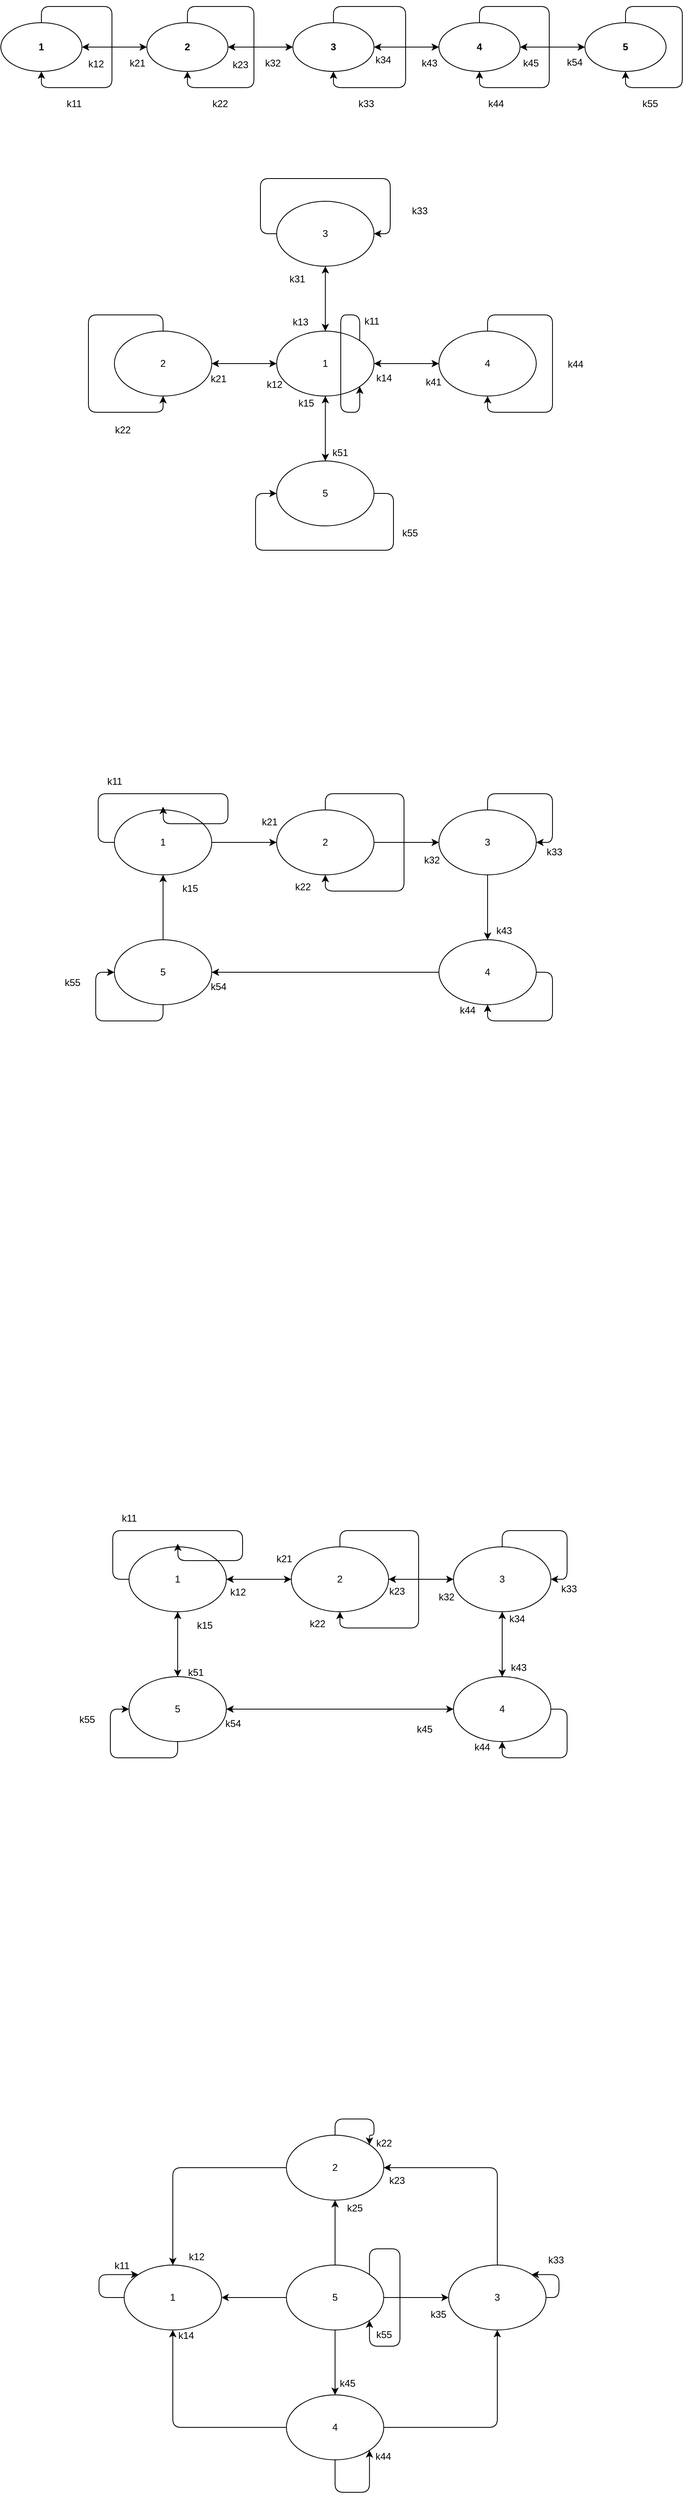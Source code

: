 <mxfile version="17.2.4" type="device"><diagram name="Page-1" id="42789a77-a242-8287-6e28-9cd8cfd52e62"><mxGraphModel dx="1038" dy="641" grid="0" gridSize="10" guides="1" tooltips="1" connect="1" arrows="1" fold="1" page="1" pageScale="1" pageWidth="1100" pageHeight="850" math="0" shadow="0"><root><mxCell id="0"/><mxCell id="1" parent="0"/><mxCell id="-h3xCu9KAf-CvbVE__XJ-2" value="" style="edgeStyle=orthogonalEdgeStyle;rounded=1;orthogonalLoop=1;jettySize=auto;html=1;" edge="1" parent="1" source="94qKrg6DDMoOXbk5WUvO-1" target="-h3xCu9KAf-CvbVE__XJ-1"><mxGeometry relative="1" as="geometry"/></mxCell><mxCell id="94qKrg6DDMoOXbk5WUvO-1" value="&lt;b&gt;1&lt;/b&gt;" style="ellipse;whiteSpace=wrap;html=1;rounded=1;direction=west;" parent="1" vertex="1"><mxGeometry x="116" y="57" width="100" height="60" as="geometry"/></mxCell><mxCell id="-h3xCu9KAf-CvbVE__XJ-4" value="" style="edgeStyle=orthogonalEdgeStyle;rounded=1;orthogonalLoop=1;jettySize=auto;html=1;" edge="1" parent="1" source="-h3xCu9KAf-CvbVE__XJ-1" target="-h3xCu9KAf-CvbVE__XJ-3"><mxGeometry relative="1" as="geometry"/></mxCell><mxCell id="-h3xCu9KAf-CvbVE__XJ-27" style="edgeStyle=orthogonalEdgeStyle;curved=0;rounded=1;sketch=0;orthogonalLoop=1;jettySize=auto;html=1;" edge="1" parent="1" source="-h3xCu9KAf-CvbVE__XJ-1" target="94qKrg6DDMoOXbk5WUvO-1"><mxGeometry relative="1" as="geometry"/></mxCell><mxCell id="-h3xCu9KAf-CvbVE__XJ-1" value="&lt;b&gt;2&lt;/b&gt;" style="ellipse;whiteSpace=wrap;html=1;rounded=1;" vertex="1" parent="1"><mxGeometry x="296" y="57" width="100" height="60" as="geometry"/></mxCell><mxCell id="-h3xCu9KAf-CvbVE__XJ-6" value="" style="edgeStyle=orthogonalEdgeStyle;rounded=1;orthogonalLoop=1;jettySize=auto;html=1;" edge="1" parent="1" source="-h3xCu9KAf-CvbVE__XJ-3" target="-h3xCu9KAf-CvbVE__XJ-5"><mxGeometry relative="1" as="geometry"/></mxCell><mxCell id="-h3xCu9KAf-CvbVE__XJ-32" style="edgeStyle=orthogonalEdgeStyle;curved=0;rounded=1;sketch=0;orthogonalLoop=1;jettySize=auto;html=1;" edge="1" parent="1" source="-h3xCu9KAf-CvbVE__XJ-3" target="-h3xCu9KAf-CvbVE__XJ-1"><mxGeometry relative="1" as="geometry"/></mxCell><mxCell id="-h3xCu9KAf-CvbVE__XJ-3" value="&lt;b&gt;3&lt;/b&gt;" style="ellipse;whiteSpace=wrap;html=1;rounded=1;" vertex="1" parent="1"><mxGeometry x="476" y="57" width="100" height="60" as="geometry"/></mxCell><mxCell id="-h3xCu9KAf-CvbVE__XJ-8" value="" style="edgeStyle=orthogonalEdgeStyle;rounded=1;orthogonalLoop=1;jettySize=auto;html=1;" edge="1" parent="1" source="-h3xCu9KAf-CvbVE__XJ-5" target="-h3xCu9KAf-CvbVE__XJ-7"><mxGeometry relative="1" as="geometry"/></mxCell><mxCell id="-h3xCu9KAf-CvbVE__XJ-33" style="edgeStyle=orthogonalEdgeStyle;curved=0;rounded=1;sketch=0;orthogonalLoop=1;jettySize=auto;html=1;" edge="1" parent="1" source="-h3xCu9KAf-CvbVE__XJ-5" target="-h3xCu9KAf-CvbVE__XJ-3"><mxGeometry relative="1" as="geometry"/></mxCell><mxCell id="-h3xCu9KAf-CvbVE__XJ-5" value="&lt;b&gt;4&lt;/b&gt;" style="ellipse;whiteSpace=wrap;html=1;rounded=1;" vertex="1" parent="1"><mxGeometry x="656" y="57" width="100" height="60" as="geometry"/></mxCell><mxCell id="-h3xCu9KAf-CvbVE__XJ-36" style="edgeStyle=orthogonalEdgeStyle;curved=0;rounded=1;sketch=0;orthogonalLoop=1;jettySize=auto;html=1;entryX=1;entryY=0.5;entryDx=0;entryDy=0;" edge="1" parent="1" source="-h3xCu9KAf-CvbVE__XJ-7" target="-h3xCu9KAf-CvbVE__XJ-5"><mxGeometry relative="1" as="geometry"/></mxCell><mxCell id="-h3xCu9KAf-CvbVE__XJ-7" value="&lt;b&gt;5&lt;/b&gt;" style="ellipse;whiteSpace=wrap;html=1;rounded=1;" vertex="1" parent="1"><mxGeometry x="836" y="57" width="100" height="60" as="geometry"/></mxCell><mxCell id="-h3xCu9KAf-CvbVE__XJ-12" style="edgeStyle=orthogonalEdgeStyle;curved=0;rounded=1;sketch=0;orthogonalLoop=1;jettySize=auto;html=1;entryX=0.5;entryY=0;entryDx=0;entryDy=0;" edge="1" parent="1" source="94qKrg6DDMoOXbk5WUvO-1" target="94qKrg6DDMoOXbk5WUvO-1"><mxGeometry relative="1" as="geometry"><Array as="points"><mxPoint x="166" y="37"/><mxPoint x="253" y="37"/><mxPoint x="253" y="137"/><mxPoint x="166" y="137"/></Array></mxGeometry></mxCell><mxCell id="-h3xCu9KAf-CvbVE__XJ-13" style="edgeStyle=orthogonalEdgeStyle;curved=0;rounded=1;sketch=0;orthogonalLoop=1;jettySize=auto;html=1;entryX=0.5;entryY=1;entryDx=0;entryDy=0;" edge="1" parent="1" source="-h3xCu9KAf-CvbVE__XJ-1" target="-h3xCu9KAf-CvbVE__XJ-1"><mxGeometry relative="1" as="geometry"><Array as="points"><mxPoint x="346" y="37"/><mxPoint x="428" y="37"/><mxPoint x="428" y="137"/><mxPoint x="346" y="137"/></Array></mxGeometry></mxCell><mxCell id="-h3xCu9KAf-CvbVE__XJ-14" style="edgeStyle=orthogonalEdgeStyle;curved=0;rounded=1;sketch=0;orthogonalLoop=1;jettySize=auto;html=1;entryX=0.5;entryY=1;entryDx=0;entryDy=0;" edge="1" parent="1" source="-h3xCu9KAf-CvbVE__XJ-3" target="-h3xCu9KAf-CvbVE__XJ-3"><mxGeometry relative="1" as="geometry"><Array as="points"><mxPoint x="526" y="37"/><mxPoint x="615" y="37"/><mxPoint x="615" y="137"/><mxPoint x="526" y="137"/></Array></mxGeometry></mxCell><mxCell id="-h3xCu9KAf-CvbVE__XJ-15" style="edgeStyle=orthogonalEdgeStyle;curved=0;rounded=1;sketch=0;orthogonalLoop=1;jettySize=auto;html=1;entryX=0.5;entryY=1;entryDx=0;entryDy=0;" edge="1" parent="1" source="-h3xCu9KAf-CvbVE__XJ-5" target="-h3xCu9KAf-CvbVE__XJ-5"><mxGeometry relative="1" as="geometry"><Array as="points"><mxPoint x="706" y="37"/><mxPoint x="792" y="37"/><mxPoint x="792" y="137"/><mxPoint x="706" y="137"/></Array></mxGeometry></mxCell><mxCell id="-h3xCu9KAf-CvbVE__XJ-16" style="edgeStyle=orthogonalEdgeStyle;curved=0;rounded=1;sketch=0;orthogonalLoop=1;jettySize=auto;html=1;entryX=0.5;entryY=1;entryDx=0;entryDy=0;" edge="1" parent="1" source="-h3xCu9KAf-CvbVE__XJ-7" target="-h3xCu9KAf-CvbVE__XJ-7"><mxGeometry relative="1" as="geometry"/></mxCell><mxCell id="-h3xCu9KAf-CvbVE__XJ-17" value="k21" style="text;html=1;align=center;verticalAlign=middle;resizable=0;points=[];autosize=1;strokeColor=none;fillColor=none;" vertex="1" parent="1"><mxGeometry x="269" y="97" width="30" height="20" as="geometry"/></mxCell><mxCell id="-h3xCu9KAf-CvbVE__XJ-18" value="k32" style="text;html=1;align=center;verticalAlign=middle;resizable=0;points=[];autosize=1;strokeColor=none;fillColor=none;" vertex="1" parent="1"><mxGeometry x="436" y="97" width="30" height="20" as="geometry"/></mxCell><mxCell id="-h3xCu9KAf-CvbVE__XJ-19" value="k43" style="text;html=1;align=center;verticalAlign=middle;resizable=0;points=[];autosize=1;strokeColor=none;fillColor=none;" vertex="1" parent="1"><mxGeometry x="629" y="97" width="30" height="20" as="geometry"/></mxCell><mxCell id="-h3xCu9KAf-CvbVE__XJ-20" value="k54" style="text;html=1;align=center;verticalAlign=middle;resizable=0;points=[];autosize=1;strokeColor=none;fillColor=none;" vertex="1" parent="1"><mxGeometry x="808" y="96" width="30" height="20" as="geometry"/></mxCell><mxCell id="-h3xCu9KAf-CvbVE__XJ-21" value="k11" style="text;html=1;align=center;verticalAlign=middle;resizable=0;points=[];autosize=1;strokeColor=none;fillColor=none;" vertex="1" parent="1"><mxGeometry x="191" y="147" width="30" height="20" as="geometry"/></mxCell><mxCell id="-h3xCu9KAf-CvbVE__XJ-22" value="k22" style="text;html=1;align=center;verticalAlign=middle;resizable=0;points=[];autosize=1;strokeColor=none;fillColor=none;" vertex="1" parent="1"><mxGeometry x="371" y="147" width="30" height="20" as="geometry"/></mxCell><mxCell id="-h3xCu9KAf-CvbVE__XJ-23" value="k33" style="text;html=1;align=center;verticalAlign=middle;resizable=0;points=[];autosize=1;strokeColor=none;fillColor=none;" vertex="1" parent="1"><mxGeometry x="551" y="147" width="30" height="20" as="geometry"/></mxCell><mxCell id="-h3xCu9KAf-CvbVE__XJ-24" value="k44" style="text;html=1;align=center;verticalAlign=middle;resizable=0;points=[];autosize=1;strokeColor=none;fillColor=none;" vertex="1" parent="1"><mxGeometry x="711" y="147" width="30" height="20" as="geometry"/></mxCell><mxCell id="-h3xCu9KAf-CvbVE__XJ-25" value="k55" style="text;html=1;align=center;verticalAlign=middle;resizable=0;points=[];autosize=1;strokeColor=none;fillColor=none;" vertex="1" parent="1"><mxGeometry x="901" y="147" width="30" height="20" as="geometry"/></mxCell><mxCell id="-h3xCu9KAf-CvbVE__XJ-28" value="k12" style="text;html=1;align=center;verticalAlign=middle;resizable=0;points=[];autosize=1;strokeColor=none;fillColor=none;" vertex="1" parent="1"><mxGeometry x="218" y="99" width="29" height="18" as="geometry"/></mxCell><mxCell id="-h3xCu9KAf-CvbVE__XJ-31" value="k23" style="text;html=1;align=center;verticalAlign=middle;resizable=0;points=[];autosize=1;strokeColor=none;fillColor=none;" vertex="1" parent="1"><mxGeometry x="396" y="100" width="29" height="18" as="geometry"/></mxCell><mxCell id="-h3xCu9KAf-CvbVE__XJ-34" value="k34" style="text;html=1;align=center;verticalAlign=middle;resizable=0;points=[];autosize=1;strokeColor=none;fillColor=none;" vertex="1" parent="1"><mxGeometry x="572" y="94" width="29" height="18" as="geometry"/></mxCell><mxCell id="-h3xCu9KAf-CvbVE__XJ-35" value="k45" style="text;html=1;align=center;verticalAlign=middle;resizable=0;points=[];autosize=1;strokeColor=none;fillColor=none;" vertex="1" parent="1"><mxGeometry x="754" y="98" width="29" height="18" as="geometry"/></mxCell><mxCell id="-h3xCu9KAf-CvbVE__XJ-39" value="" style="edgeStyle=orthogonalEdgeStyle;curved=0;rounded=1;sketch=0;orthogonalLoop=1;jettySize=auto;html=1;" edge="1" parent="1" source="-h3xCu9KAf-CvbVE__XJ-37" target="-h3xCu9KAf-CvbVE__XJ-38"><mxGeometry relative="1" as="geometry"/></mxCell><mxCell id="-h3xCu9KAf-CvbVE__XJ-41" value="" style="edgeStyle=orthogonalEdgeStyle;curved=0;rounded=1;sketch=0;orthogonalLoop=1;jettySize=auto;html=1;" edge="1" parent="1" source="-h3xCu9KAf-CvbVE__XJ-37" target="-h3xCu9KAf-CvbVE__XJ-40"><mxGeometry relative="1" as="geometry"/></mxCell><mxCell id="-h3xCu9KAf-CvbVE__XJ-43" value="" style="edgeStyle=orthogonalEdgeStyle;curved=0;rounded=1;sketch=0;orthogonalLoop=1;jettySize=auto;html=1;" edge="1" parent="1" source="-h3xCu9KAf-CvbVE__XJ-37" target="-h3xCu9KAf-CvbVE__XJ-42"><mxGeometry relative="1" as="geometry"/></mxCell><mxCell id="-h3xCu9KAf-CvbVE__XJ-45" value="" style="edgeStyle=orthogonalEdgeStyle;curved=0;rounded=1;sketch=0;orthogonalLoop=1;jettySize=auto;html=1;" edge="1" parent="1" source="-h3xCu9KAf-CvbVE__XJ-37" target="-h3xCu9KAf-CvbVE__XJ-44"><mxGeometry relative="1" as="geometry"/></mxCell><mxCell id="-h3xCu9KAf-CvbVE__XJ-37" value="1" style="ellipse;whiteSpace=wrap;html=1;rounded=0;sketch=0;" vertex="1" parent="1"><mxGeometry x="456" y="437" width="120" height="80" as="geometry"/></mxCell><mxCell id="-h3xCu9KAf-CvbVE__XJ-48" style="edgeStyle=orthogonalEdgeStyle;curved=0;rounded=1;sketch=0;orthogonalLoop=1;jettySize=auto;html=1;" edge="1" parent="1" source="-h3xCu9KAf-CvbVE__XJ-38" target="-h3xCu9KAf-CvbVE__XJ-37"><mxGeometry relative="1" as="geometry"/></mxCell><mxCell id="-h3xCu9KAf-CvbVE__XJ-38" value="3" style="ellipse;whiteSpace=wrap;html=1;rounded=0;sketch=0;" vertex="1" parent="1"><mxGeometry x="456" y="277" width="120" height="80" as="geometry"/></mxCell><mxCell id="-h3xCu9KAf-CvbVE__XJ-47" style="edgeStyle=orthogonalEdgeStyle;curved=0;rounded=1;sketch=0;orthogonalLoop=1;jettySize=auto;html=1;entryX=1;entryY=0.5;entryDx=0;entryDy=0;" edge="1" parent="1" source="-h3xCu9KAf-CvbVE__XJ-40" target="-h3xCu9KAf-CvbVE__XJ-37"><mxGeometry relative="1" as="geometry"/></mxCell><mxCell id="-h3xCu9KAf-CvbVE__XJ-40" value="4" style="ellipse;whiteSpace=wrap;html=1;rounded=0;sketch=0;" vertex="1" parent="1"><mxGeometry x="656" y="437" width="120" height="80" as="geometry"/></mxCell><mxCell id="-h3xCu9KAf-CvbVE__XJ-46" style="edgeStyle=orthogonalEdgeStyle;curved=0;rounded=1;sketch=0;orthogonalLoop=1;jettySize=auto;html=1;" edge="1" parent="1" source="-h3xCu9KAf-CvbVE__XJ-42" target="-h3xCu9KAf-CvbVE__XJ-37"><mxGeometry relative="1" as="geometry"/></mxCell><mxCell id="-h3xCu9KAf-CvbVE__XJ-42" value="5" style="ellipse;whiteSpace=wrap;html=1;rounded=0;sketch=0;" vertex="1" parent="1"><mxGeometry x="456" y="597" width="120" height="80" as="geometry"/></mxCell><mxCell id="-h3xCu9KAf-CvbVE__XJ-49" style="edgeStyle=orthogonalEdgeStyle;curved=0;rounded=1;sketch=0;orthogonalLoop=1;jettySize=auto;html=1;entryX=0;entryY=0.5;entryDx=0;entryDy=0;" edge="1" parent="1" source="-h3xCu9KAf-CvbVE__XJ-44" target="-h3xCu9KAf-CvbVE__XJ-37"><mxGeometry relative="1" as="geometry"/></mxCell><mxCell id="-h3xCu9KAf-CvbVE__XJ-44" value="2" style="ellipse;whiteSpace=wrap;html=1;rounded=0;sketch=0;" vertex="1" parent="1"><mxGeometry x="256" y="437" width="120" height="80" as="geometry"/></mxCell><mxCell id="-h3xCu9KAf-CvbVE__XJ-52" style="edgeStyle=orthogonalEdgeStyle;curved=0;rounded=1;sketch=0;orthogonalLoop=1;jettySize=auto;html=1;entryX=0.5;entryY=1;entryDx=0;entryDy=0;" edge="1" parent="1" source="-h3xCu9KAf-CvbVE__XJ-44" target="-h3xCu9KAf-CvbVE__XJ-44"><mxGeometry relative="1" as="geometry"><Array as="points"><mxPoint x="316" y="417"/><mxPoint x="224" y="417"/><mxPoint x="224" y="537"/><mxPoint x="316" y="537"/></Array></mxGeometry></mxCell><mxCell id="-h3xCu9KAf-CvbVE__XJ-56" style="edgeStyle=orthogonalEdgeStyle;curved=0;rounded=1;sketch=0;orthogonalLoop=1;jettySize=auto;html=1;exitX=0;exitY=0.5;exitDx=0;exitDy=0;entryX=1;entryY=0.5;entryDx=0;entryDy=0;" edge="1" parent="1" source="-h3xCu9KAf-CvbVE__XJ-38" target="-h3xCu9KAf-CvbVE__XJ-38"><mxGeometry relative="1" as="geometry"><Array as="points"><mxPoint x="436" y="317"/><mxPoint x="436" y="249"/><mxPoint x="596" y="249"/><mxPoint x="596" y="317"/></Array></mxGeometry></mxCell><mxCell id="-h3xCu9KAf-CvbVE__XJ-57" style="edgeStyle=orthogonalEdgeStyle;curved=0;rounded=1;sketch=0;orthogonalLoop=1;jettySize=auto;html=1;exitX=0.5;exitY=0;exitDx=0;exitDy=0;entryX=0.5;entryY=1;entryDx=0;entryDy=0;" edge="1" parent="1" source="-h3xCu9KAf-CvbVE__XJ-40" target="-h3xCu9KAf-CvbVE__XJ-40"><mxGeometry relative="1" as="geometry"/></mxCell><mxCell id="-h3xCu9KAf-CvbVE__XJ-58" style="edgeStyle=orthogonalEdgeStyle;curved=0;rounded=1;sketch=0;orthogonalLoop=1;jettySize=auto;html=1;exitX=1;exitY=0.5;exitDx=0;exitDy=0;entryX=0;entryY=0.5;entryDx=0;entryDy=0;" edge="1" parent="1" source="-h3xCu9KAf-CvbVE__XJ-42" target="-h3xCu9KAf-CvbVE__XJ-42"><mxGeometry relative="1" as="geometry"><Array as="points"><mxPoint x="600" y="637"/><mxPoint x="600" y="707"/><mxPoint x="430" y="707"/><mxPoint x="430" y="637"/></Array></mxGeometry></mxCell><mxCell id="-h3xCu9KAf-CvbVE__XJ-61" style="edgeStyle=orthogonalEdgeStyle;curved=0;rounded=1;sketch=0;orthogonalLoop=1;jettySize=auto;html=1;exitX=1;exitY=0;exitDx=0;exitDy=0;entryX=1;entryY=1;entryDx=0;entryDy=0;" edge="1" parent="1" source="-h3xCu9KAf-CvbVE__XJ-37" target="-h3xCu9KAf-CvbVE__XJ-37"><mxGeometry relative="1" as="geometry"><Array as="points"><mxPoint x="558" y="417"/><mxPoint x="535" y="417"/><mxPoint x="535" y="537"/><mxPoint x="558" y="537"/></Array></mxGeometry></mxCell><mxCell id="-h3xCu9KAf-CvbVE__XJ-62" value="k33" style="text;html=1;align=center;verticalAlign=middle;resizable=0;points=[];autosize=1;strokeColor=none;fillColor=none;" vertex="1" parent="1"><mxGeometry x="617" y="280" width="29" height="18" as="geometry"/></mxCell><mxCell id="-h3xCu9KAf-CvbVE__XJ-63" value="k44" style="text;html=1;align=center;verticalAlign=middle;resizable=0;points=[];autosize=1;strokeColor=none;fillColor=none;" vertex="1" parent="1"><mxGeometry x="809" y="469" width="29" height="18" as="geometry"/></mxCell><mxCell id="-h3xCu9KAf-CvbVE__XJ-64" value="k55" style="text;html=1;align=center;verticalAlign=middle;resizable=0;points=[];autosize=1;strokeColor=none;fillColor=none;" vertex="1" parent="1"><mxGeometry x="605" y="677" width="29" height="18" as="geometry"/></mxCell><mxCell id="-h3xCu9KAf-CvbVE__XJ-65" value="k22" style="text;html=1;align=center;verticalAlign=middle;resizable=0;points=[];autosize=1;strokeColor=none;fillColor=none;" vertex="1" parent="1"><mxGeometry x="251" y="550" width="29" height="18" as="geometry"/></mxCell><mxCell id="-h3xCu9KAf-CvbVE__XJ-66" value="k11" style="text;html=1;align=center;verticalAlign=middle;resizable=0;points=[];autosize=1;strokeColor=none;fillColor=none;" vertex="1" parent="1"><mxGeometry x="559" y="416" width="28" height="18" as="geometry"/></mxCell><mxCell id="-h3xCu9KAf-CvbVE__XJ-67" value="k31" style="text;html=1;align=center;verticalAlign=middle;resizable=0;points=[];autosize=1;strokeColor=none;fillColor=none;" vertex="1" parent="1"><mxGeometry x="466" y="364" width="29" height="18" as="geometry"/></mxCell><mxCell id="-h3xCu9KAf-CvbVE__XJ-68" value="k13" style="text;html=1;align=center;verticalAlign=middle;resizable=0;points=[];autosize=1;strokeColor=none;fillColor=none;" vertex="1" parent="1"><mxGeometry x="470" y="417" width="29" height="18" as="geometry"/></mxCell><mxCell id="-h3xCu9KAf-CvbVE__XJ-69" value="k12" style="text;html=1;align=center;verticalAlign=middle;resizable=0;points=[];autosize=1;strokeColor=none;fillColor=none;" vertex="1" parent="1"><mxGeometry x="438" y="494" width="29" height="18" as="geometry"/></mxCell><mxCell id="-h3xCu9KAf-CvbVE__XJ-70" value="k15" style="text;html=1;align=center;verticalAlign=middle;resizable=0;points=[];autosize=1;strokeColor=none;fillColor=none;" vertex="1" parent="1"><mxGeometry x="477" y="517" width="29" height="18" as="geometry"/></mxCell><mxCell id="-h3xCu9KAf-CvbVE__XJ-71" value="k14" style="text;html=1;align=center;verticalAlign=middle;resizable=0;points=[];autosize=1;strokeColor=none;fillColor=none;" vertex="1" parent="1"><mxGeometry x="573" y="486" width="29" height="18" as="geometry"/></mxCell><mxCell id="-h3xCu9KAf-CvbVE__XJ-72" value="k21" style="text;html=1;align=center;verticalAlign=middle;resizable=0;points=[];autosize=1;strokeColor=none;fillColor=none;" vertex="1" parent="1"><mxGeometry x="369" y="487" width="29" height="18" as="geometry"/></mxCell><mxCell id="-h3xCu9KAf-CvbVE__XJ-73" value="k41" style="text;html=1;align=center;verticalAlign=middle;resizable=0;points=[];autosize=1;strokeColor=none;fillColor=none;" vertex="1" parent="1"><mxGeometry x="634" y="491" width="29" height="18" as="geometry"/></mxCell><mxCell id="-h3xCu9KAf-CvbVE__XJ-74" value="k51" style="text;html=1;align=center;verticalAlign=middle;resizable=0;points=[];autosize=1;strokeColor=none;fillColor=none;" vertex="1" parent="1"><mxGeometry x="519" y="578" width="29" height="18" as="geometry"/></mxCell><mxCell id="-h3xCu9KAf-CvbVE__XJ-78" value="" style="edgeStyle=orthogonalEdgeStyle;curved=0;rounded=1;sketch=0;orthogonalLoop=1;jettySize=auto;html=1;" edge="1" parent="1" source="-h3xCu9KAf-CvbVE__XJ-75" target="-h3xCu9KAf-CvbVE__XJ-77"><mxGeometry relative="1" as="geometry"/></mxCell><mxCell id="-h3xCu9KAf-CvbVE__XJ-75" value="1" style="ellipse;whiteSpace=wrap;html=1;rounded=0;sketch=0;" vertex="1" parent="1"><mxGeometry x="256" y="1027" width="120" height="80" as="geometry"/></mxCell><mxCell id="-h3xCu9KAf-CvbVE__XJ-80" value="" style="edgeStyle=orthogonalEdgeStyle;curved=0;rounded=1;sketch=0;orthogonalLoop=1;jettySize=auto;html=1;" edge="1" parent="1" source="-h3xCu9KAf-CvbVE__XJ-77" target="-h3xCu9KAf-CvbVE__XJ-79"><mxGeometry relative="1" as="geometry"/></mxCell><mxCell id="-h3xCu9KAf-CvbVE__XJ-77" value="2" style="ellipse;whiteSpace=wrap;html=1;rounded=0;sketch=0;" vertex="1" parent="1"><mxGeometry x="456" y="1027" width="120" height="80" as="geometry"/></mxCell><mxCell id="-h3xCu9KAf-CvbVE__XJ-82" value="" style="edgeStyle=orthogonalEdgeStyle;curved=0;rounded=1;sketch=0;orthogonalLoop=1;jettySize=auto;html=1;" edge="1" parent="1" source="-h3xCu9KAf-CvbVE__XJ-79" target="-h3xCu9KAf-CvbVE__XJ-81"><mxGeometry relative="1" as="geometry"/></mxCell><mxCell id="-h3xCu9KAf-CvbVE__XJ-79" value="3" style="ellipse;whiteSpace=wrap;html=1;rounded=0;sketch=0;" vertex="1" parent="1"><mxGeometry x="656" y="1027" width="120" height="80" as="geometry"/></mxCell><mxCell id="-h3xCu9KAf-CvbVE__XJ-84" value="" style="edgeStyle=orthogonalEdgeStyle;curved=0;rounded=1;sketch=0;orthogonalLoop=1;jettySize=auto;html=1;" edge="1" parent="1" source="-h3xCu9KAf-CvbVE__XJ-81" target="-h3xCu9KAf-CvbVE__XJ-83"><mxGeometry relative="1" as="geometry"/></mxCell><mxCell id="-h3xCu9KAf-CvbVE__XJ-81" value="4" style="ellipse;whiteSpace=wrap;html=1;rounded=0;sketch=0;" vertex="1" parent="1"><mxGeometry x="656" y="1187" width="120" height="80" as="geometry"/></mxCell><mxCell id="-h3xCu9KAf-CvbVE__XJ-86" value="" style="edgeStyle=orthogonalEdgeStyle;curved=0;rounded=1;sketch=0;orthogonalLoop=1;jettySize=auto;html=1;" edge="1" parent="1" source="-h3xCu9KAf-CvbVE__XJ-83" target="-h3xCu9KAf-CvbVE__XJ-75"><mxGeometry relative="1" as="geometry"/></mxCell><mxCell id="-h3xCu9KAf-CvbVE__XJ-83" value="5" style="ellipse;whiteSpace=wrap;html=1;rounded=0;sketch=0;" vertex="1" parent="1"><mxGeometry x="256" y="1187" width="120" height="80" as="geometry"/></mxCell><mxCell id="-h3xCu9KAf-CvbVE__XJ-87" style="edgeStyle=orthogonalEdgeStyle;curved=0;rounded=1;sketch=0;orthogonalLoop=1;jettySize=auto;html=1;exitX=0;exitY=0.5;exitDx=0;exitDy=0;" edge="1" parent="1" source="-h3xCu9KAf-CvbVE__XJ-75"><mxGeometry relative="1" as="geometry"><mxPoint x="316" y="1023" as="targetPoint"/></mxGeometry></mxCell><mxCell id="-h3xCu9KAf-CvbVE__XJ-88" style="edgeStyle=orthogonalEdgeStyle;curved=0;rounded=1;sketch=0;orthogonalLoop=1;jettySize=auto;html=1;entryX=0.5;entryY=1;entryDx=0;entryDy=0;" edge="1" parent="1" source="-h3xCu9KAf-CvbVE__XJ-77" target="-h3xCu9KAf-CvbVE__XJ-77"><mxGeometry relative="1" as="geometry"><Array as="points"><mxPoint x="516" y="1007"/><mxPoint x="613" y="1007"/><mxPoint x="613" y="1127"/><mxPoint x="516" y="1127"/></Array></mxGeometry></mxCell><mxCell id="-h3xCu9KAf-CvbVE__XJ-89" style="edgeStyle=orthogonalEdgeStyle;curved=0;rounded=1;sketch=0;orthogonalLoop=1;jettySize=auto;html=1;exitX=0.5;exitY=0;exitDx=0;exitDy=0;entryX=1;entryY=0.5;entryDx=0;entryDy=0;" edge="1" parent="1" source="-h3xCu9KAf-CvbVE__XJ-79" target="-h3xCu9KAf-CvbVE__XJ-79"><mxGeometry relative="1" as="geometry"/></mxCell><mxCell id="-h3xCu9KAf-CvbVE__XJ-90" style="edgeStyle=orthogonalEdgeStyle;curved=0;rounded=1;sketch=0;orthogonalLoop=1;jettySize=auto;html=1;exitX=1;exitY=0.5;exitDx=0;exitDy=0;entryX=0.5;entryY=1;entryDx=0;entryDy=0;" edge="1" parent="1" source="-h3xCu9KAf-CvbVE__XJ-81" target="-h3xCu9KAf-CvbVE__XJ-81"><mxGeometry relative="1" as="geometry"/></mxCell><mxCell id="-h3xCu9KAf-CvbVE__XJ-92" style="edgeStyle=orthogonalEdgeStyle;curved=0;rounded=1;sketch=0;orthogonalLoop=1;jettySize=auto;html=1;exitX=0.5;exitY=1;exitDx=0;exitDy=0;entryX=0;entryY=0.5;entryDx=0;entryDy=0;" edge="1" parent="1" source="-h3xCu9KAf-CvbVE__XJ-83" target="-h3xCu9KAf-CvbVE__XJ-83"><mxGeometry relative="1" as="geometry"><Array as="points"><mxPoint x="316" y="1287"/><mxPoint x="233" y="1287"/><mxPoint x="233" y="1227"/></Array></mxGeometry></mxCell><mxCell id="-h3xCu9KAf-CvbVE__XJ-93" value="k55" style="text;html=1;align=center;verticalAlign=middle;resizable=0;points=[];autosize=1;strokeColor=none;fillColor=none;" vertex="1" parent="1"><mxGeometry x="189" y="1231" width="29" height="18" as="geometry"/></mxCell><mxCell id="-h3xCu9KAf-CvbVE__XJ-94" value="k11" style="text;html=1;align=center;verticalAlign=middle;resizable=0;points=[];autosize=1;strokeColor=none;fillColor=none;" vertex="1" parent="1"><mxGeometry x="242" y="983" width="28" height="18" as="geometry"/></mxCell><mxCell id="-h3xCu9KAf-CvbVE__XJ-95" value="k22" style="text;html=1;align=center;verticalAlign=middle;resizable=0;points=[];autosize=1;strokeColor=none;fillColor=none;" vertex="1" parent="1"><mxGeometry x="473" y="1113" width="29" height="18" as="geometry"/></mxCell><mxCell id="-h3xCu9KAf-CvbVE__XJ-96" value="k33" style="text;html=1;align=center;verticalAlign=middle;resizable=0;points=[];autosize=1;strokeColor=none;fillColor=none;" vertex="1" parent="1"><mxGeometry x="783" y="1070" width="29" height="18" as="geometry"/></mxCell><mxCell id="-h3xCu9KAf-CvbVE__XJ-97" value="k44" style="text;html=1;align=center;verticalAlign=middle;resizable=0;points=[];autosize=1;strokeColor=none;fillColor=none;" vertex="1" parent="1"><mxGeometry x="676" y="1265" width="29" height="18" as="geometry"/></mxCell><mxCell id="-h3xCu9KAf-CvbVE__XJ-98" value="k54" style="text;html=1;align=center;verticalAlign=middle;resizable=0;points=[];autosize=1;strokeColor=none;fillColor=none;" vertex="1" parent="1"><mxGeometry x="369" y="1236" width="29" height="18" as="geometry"/></mxCell><mxCell id="-h3xCu9KAf-CvbVE__XJ-99" value="k15" style="text;html=1;align=center;verticalAlign=middle;resizable=0;points=[];autosize=1;strokeColor=none;fillColor=none;" vertex="1" parent="1"><mxGeometry x="334" y="1115" width="29" height="18" as="geometry"/></mxCell><mxCell id="-h3xCu9KAf-CvbVE__XJ-100" value="k21" style="text;html=1;align=center;verticalAlign=middle;resizable=0;points=[];autosize=1;strokeColor=none;fillColor=none;" vertex="1" parent="1"><mxGeometry x="432" y="1033" width="29" height="18" as="geometry"/></mxCell><mxCell id="-h3xCu9KAf-CvbVE__XJ-101" value="k32" style="text;html=1;align=center;verticalAlign=middle;resizable=0;points=[];autosize=1;strokeColor=none;fillColor=none;" vertex="1" parent="1"><mxGeometry x="632" y="1080" width="29" height="18" as="geometry"/></mxCell><mxCell id="-h3xCu9KAf-CvbVE__XJ-102" value="k43" style="text;html=1;align=center;verticalAlign=middle;resizable=0;points=[];autosize=1;strokeColor=none;fillColor=none;" vertex="1" parent="1"><mxGeometry x="721" y="1167" width="29" height="18" as="geometry"/></mxCell><mxCell id="-h3xCu9KAf-CvbVE__XJ-103" value="" style="edgeStyle=orthogonalEdgeStyle;curved=0;rounded=1;sketch=0;orthogonalLoop=1;jettySize=auto;html=1;" edge="1" parent="1" source="-h3xCu9KAf-CvbVE__XJ-104" target="-h3xCu9KAf-CvbVE__XJ-106"><mxGeometry relative="1" as="geometry"/></mxCell><mxCell id="-h3xCu9KAf-CvbVE__XJ-137" style="edgeStyle=orthogonalEdgeStyle;curved=0;rounded=1;sketch=0;orthogonalLoop=1;jettySize=auto;html=1;exitX=0.5;exitY=1;exitDx=0;exitDy=0;" edge="1" parent="1" source="-h3xCu9KAf-CvbVE__XJ-104" target="-h3xCu9KAf-CvbVE__XJ-112"><mxGeometry relative="1" as="geometry"/></mxCell><mxCell id="-h3xCu9KAf-CvbVE__XJ-104" value="1" style="ellipse;whiteSpace=wrap;html=1;rounded=0;sketch=0;" vertex="1" parent="1"><mxGeometry x="274" y="1935" width="120" height="80" as="geometry"/></mxCell><mxCell id="-h3xCu9KAf-CvbVE__XJ-105" value="" style="edgeStyle=orthogonalEdgeStyle;curved=0;rounded=1;sketch=0;orthogonalLoop=1;jettySize=auto;html=1;" edge="1" parent="1" source="-h3xCu9KAf-CvbVE__XJ-106" target="-h3xCu9KAf-CvbVE__XJ-108"><mxGeometry relative="1" as="geometry"/></mxCell><mxCell id="-h3xCu9KAf-CvbVE__XJ-128" style="edgeStyle=orthogonalEdgeStyle;curved=0;rounded=1;sketch=0;orthogonalLoop=1;jettySize=auto;html=1;exitX=0;exitY=0.5;exitDx=0;exitDy=0;" edge="1" parent="1" source="-h3xCu9KAf-CvbVE__XJ-106" target="-h3xCu9KAf-CvbVE__XJ-104"><mxGeometry relative="1" as="geometry"/></mxCell><mxCell id="-h3xCu9KAf-CvbVE__XJ-106" value="2" style="ellipse;whiteSpace=wrap;html=1;rounded=0;sketch=0;" vertex="1" parent="1"><mxGeometry x="474" y="1935" width="120" height="80" as="geometry"/></mxCell><mxCell id="-h3xCu9KAf-CvbVE__XJ-107" value="" style="edgeStyle=orthogonalEdgeStyle;curved=0;rounded=1;sketch=0;orthogonalLoop=1;jettySize=auto;html=1;" edge="1" parent="1" source="-h3xCu9KAf-CvbVE__XJ-108" target="-h3xCu9KAf-CvbVE__XJ-110"><mxGeometry relative="1" as="geometry"/></mxCell><mxCell id="-h3xCu9KAf-CvbVE__XJ-130" style="edgeStyle=orthogonalEdgeStyle;curved=0;rounded=1;sketch=0;orthogonalLoop=1;jettySize=auto;html=1;exitX=0;exitY=0.5;exitDx=0;exitDy=0;entryX=1;entryY=0.5;entryDx=0;entryDy=0;" edge="1" parent="1" source="-h3xCu9KAf-CvbVE__XJ-108" target="-h3xCu9KAf-CvbVE__XJ-106"><mxGeometry relative="1" as="geometry"/></mxCell><mxCell id="-h3xCu9KAf-CvbVE__XJ-108" value="3" style="ellipse;whiteSpace=wrap;html=1;rounded=0;sketch=0;" vertex="1" parent="1"><mxGeometry x="674" y="1935" width="120" height="80" as="geometry"/></mxCell><mxCell id="-h3xCu9KAf-CvbVE__XJ-109" value="" style="edgeStyle=orthogonalEdgeStyle;curved=0;rounded=1;sketch=0;orthogonalLoop=1;jettySize=auto;html=1;" edge="1" parent="1" source="-h3xCu9KAf-CvbVE__XJ-110" target="-h3xCu9KAf-CvbVE__XJ-112"><mxGeometry relative="1" as="geometry"/></mxCell><mxCell id="-h3xCu9KAf-CvbVE__XJ-131" style="edgeStyle=orthogonalEdgeStyle;curved=0;rounded=1;sketch=0;orthogonalLoop=1;jettySize=auto;html=1;exitX=0.5;exitY=0;exitDx=0;exitDy=0;entryX=0.5;entryY=1;entryDx=0;entryDy=0;" edge="1" parent="1" source="-h3xCu9KAf-CvbVE__XJ-110" target="-h3xCu9KAf-CvbVE__XJ-108"><mxGeometry relative="1" as="geometry"/></mxCell><mxCell id="-h3xCu9KAf-CvbVE__XJ-110" value="4" style="ellipse;whiteSpace=wrap;html=1;rounded=0;sketch=0;" vertex="1" parent="1"><mxGeometry x="674" y="2095" width="120" height="80" as="geometry"/></mxCell><mxCell id="-h3xCu9KAf-CvbVE__XJ-111" value="" style="edgeStyle=orthogonalEdgeStyle;curved=0;rounded=1;sketch=0;orthogonalLoop=1;jettySize=auto;html=1;" edge="1" parent="1" source="-h3xCu9KAf-CvbVE__XJ-112" target="-h3xCu9KAf-CvbVE__XJ-104"><mxGeometry relative="1" as="geometry"/></mxCell><mxCell id="-h3xCu9KAf-CvbVE__XJ-132" style="edgeStyle=orthogonalEdgeStyle;curved=0;rounded=1;sketch=0;orthogonalLoop=1;jettySize=auto;html=1;exitX=1;exitY=0.5;exitDx=0;exitDy=0;entryX=0;entryY=0.5;entryDx=0;entryDy=0;" edge="1" parent="1" source="-h3xCu9KAf-CvbVE__XJ-112" target="-h3xCu9KAf-CvbVE__XJ-110"><mxGeometry relative="1" as="geometry"/></mxCell><mxCell id="-h3xCu9KAf-CvbVE__XJ-112" value="5" style="ellipse;whiteSpace=wrap;html=1;rounded=0;sketch=0;" vertex="1" parent="1"><mxGeometry x="274" y="2095" width="120" height="80" as="geometry"/></mxCell><mxCell id="-h3xCu9KAf-CvbVE__XJ-113" style="edgeStyle=orthogonalEdgeStyle;curved=0;rounded=1;sketch=0;orthogonalLoop=1;jettySize=auto;html=1;exitX=0;exitY=0.5;exitDx=0;exitDy=0;" edge="1" parent="1" source="-h3xCu9KAf-CvbVE__XJ-104"><mxGeometry relative="1" as="geometry"><mxPoint x="334" y="1931" as="targetPoint"/></mxGeometry></mxCell><mxCell id="-h3xCu9KAf-CvbVE__XJ-114" style="edgeStyle=orthogonalEdgeStyle;curved=0;rounded=1;sketch=0;orthogonalLoop=1;jettySize=auto;html=1;entryX=0.5;entryY=1;entryDx=0;entryDy=0;" edge="1" parent="1" source="-h3xCu9KAf-CvbVE__XJ-106" target="-h3xCu9KAf-CvbVE__XJ-106"><mxGeometry relative="1" as="geometry"><Array as="points"><mxPoint x="534" y="1915"/><mxPoint x="631" y="1915"/><mxPoint x="631" y="2035"/><mxPoint x="534" y="2035"/></Array></mxGeometry></mxCell><mxCell id="-h3xCu9KAf-CvbVE__XJ-115" style="edgeStyle=orthogonalEdgeStyle;curved=0;rounded=1;sketch=0;orthogonalLoop=1;jettySize=auto;html=1;exitX=0.5;exitY=0;exitDx=0;exitDy=0;entryX=1;entryY=0.5;entryDx=0;entryDy=0;" edge="1" parent="1" source="-h3xCu9KAf-CvbVE__XJ-108" target="-h3xCu9KAf-CvbVE__XJ-108"><mxGeometry relative="1" as="geometry"/></mxCell><mxCell id="-h3xCu9KAf-CvbVE__XJ-116" style="edgeStyle=orthogonalEdgeStyle;curved=0;rounded=1;sketch=0;orthogonalLoop=1;jettySize=auto;html=1;exitX=1;exitY=0.5;exitDx=0;exitDy=0;entryX=0.5;entryY=1;entryDx=0;entryDy=0;" edge="1" parent="1" source="-h3xCu9KAf-CvbVE__XJ-110" target="-h3xCu9KAf-CvbVE__XJ-110"><mxGeometry relative="1" as="geometry"/></mxCell><mxCell id="-h3xCu9KAf-CvbVE__XJ-117" style="edgeStyle=orthogonalEdgeStyle;curved=0;rounded=1;sketch=0;orthogonalLoop=1;jettySize=auto;html=1;exitX=0.5;exitY=1;exitDx=0;exitDy=0;entryX=0;entryY=0.5;entryDx=0;entryDy=0;" edge="1" parent="1" source="-h3xCu9KAf-CvbVE__XJ-112" target="-h3xCu9KAf-CvbVE__XJ-112"><mxGeometry relative="1" as="geometry"><Array as="points"><mxPoint x="334" y="2195"/><mxPoint x="251" y="2195"/><mxPoint x="251" y="2135"/></Array></mxGeometry></mxCell><mxCell id="-h3xCu9KAf-CvbVE__XJ-118" value="k55" style="text;html=1;align=center;verticalAlign=middle;resizable=0;points=[];autosize=1;strokeColor=none;fillColor=none;" vertex="1" parent="1"><mxGeometry x="207" y="2139" width="29" height="18" as="geometry"/></mxCell><mxCell id="-h3xCu9KAf-CvbVE__XJ-119" value="k11" style="text;html=1;align=center;verticalAlign=middle;resizable=0;points=[];autosize=1;strokeColor=none;fillColor=none;" vertex="1" parent="1"><mxGeometry x="260" y="1891" width="28" height="18" as="geometry"/></mxCell><mxCell id="-h3xCu9KAf-CvbVE__XJ-120" value="k22" style="text;html=1;align=center;verticalAlign=middle;resizable=0;points=[];autosize=1;strokeColor=none;fillColor=none;" vertex="1" parent="1"><mxGeometry x="491" y="2021" width="29" height="18" as="geometry"/></mxCell><mxCell id="-h3xCu9KAf-CvbVE__XJ-121" value="k33" style="text;html=1;align=center;verticalAlign=middle;resizable=0;points=[];autosize=1;strokeColor=none;fillColor=none;" vertex="1" parent="1"><mxGeometry x="801" y="1978" width="29" height="18" as="geometry"/></mxCell><mxCell id="-h3xCu9KAf-CvbVE__XJ-122" value="k44" style="text;html=1;align=center;verticalAlign=middle;resizable=0;points=[];autosize=1;strokeColor=none;fillColor=none;" vertex="1" parent="1"><mxGeometry x="694" y="2173" width="29" height="18" as="geometry"/></mxCell><mxCell id="-h3xCu9KAf-CvbVE__XJ-123" value="k54" style="text;html=1;align=center;verticalAlign=middle;resizable=0;points=[];autosize=1;strokeColor=none;fillColor=none;" vertex="1" parent="1"><mxGeometry x="387" y="2144" width="29" height="18" as="geometry"/></mxCell><mxCell id="-h3xCu9KAf-CvbVE__XJ-124" value="k15" style="text;html=1;align=center;verticalAlign=middle;resizable=0;points=[];autosize=1;strokeColor=none;fillColor=none;" vertex="1" parent="1"><mxGeometry x="352" y="2023" width="29" height="18" as="geometry"/></mxCell><mxCell id="-h3xCu9KAf-CvbVE__XJ-125" value="k21" style="text;html=1;align=center;verticalAlign=middle;resizable=0;points=[];autosize=1;strokeColor=none;fillColor=none;" vertex="1" parent="1"><mxGeometry x="450" y="1941" width="29" height="18" as="geometry"/></mxCell><mxCell id="-h3xCu9KAf-CvbVE__XJ-126" value="k32" style="text;html=1;align=center;verticalAlign=middle;resizable=0;points=[];autosize=1;strokeColor=none;fillColor=none;" vertex="1" parent="1"><mxGeometry x="650" y="1988" width="29" height="18" as="geometry"/></mxCell><mxCell id="-h3xCu9KAf-CvbVE__XJ-127" value="k43" style="text;html=1;align=center;verticalAlign=middle;resizable=0;points=[];autosize=1;strokeColor=none;fillColor=none;" vertex="1" parent="1"><mxGeometry x="739" y="2075" width="29" height="18" as="geometry"/></mxCell><mxCell id="-h3xCu9KAf-CvbVE__XJ-133" value="k45" style="text;html=1;align=center;verticalAlign=middle;resizable=0;points=[];autosize=1;strokeColor=none;fillColor=none;" vertex="1" parent="1"><mxGeometry x="623" y="2151" width="29" height="18" as="geometry"/></mxCell><mxCell id="-h3xCu9KAf-CvbVE__XJ-134" value="k34" style="text;html=1;align=center;verticalAlign=middle;resizable=0;points=[];autosize=1;strokeColor=none;fillColor=none;" vertex="1" parent="1"><mxGeometry x="737" y="2015" width="29" height="18" as="geometry"/></mxCell><mxCell id="-h3xCu9KAf-CvbVE__XJ-135" value="k23" style="text;html=1;align=center;verticalAlign=middle;resizable=0;points=[];autosize=1;strokeColor=none;fillColor=none;" vertex="1" parent="1"><mxGeometry x="589" y="1981" width="29" height="18" as="geometry"/></mxCell><mxCell id="-h3xCu9KAf-CvbVE__XJ-136" value="k12" style="text;html=1;align=center;verticalAlign=middle;resizable=0;points=[];autosize=1;strokeColor=none;fillColor=none;" vertex="1" parent="1"><mxGeometry x="393" y="1982" width="29" height="18" as="geometry"/></mxCell><mxCell id="-h3xCu9KAf-CvbVE__XJ-138" value="k51" style="text;html=1;align=center;verticalAlign=middle;resizable=0;points=[];autosize=1;strokeColor=none;fillColor=none;" vertex="1" parent="1"><mxGeometry x="341" y="2081" width="29" height="18" as="geometry"/></mxCell><mxCell id="-h3xCu9KAf-CvbVE__XJ-173" value="" style="edgeStyle=orthogonalEdgeStyle;curved=0;rounded=1;sketch=0;orthogonalLoop=1;jettySize=auto;html=1;" edge="1" parent="1" source="-h3xCu9KAf-CvbVE__XJ-171" target="-h3xCu9KAf-CvbVE__XJ-172"><mxGeometry relative="1" as="geometry"/></mxCell><mxCell id="-h3xCu9KAf-CvbVE__XJ-175" value="" style="edgeStyle=orthogonalEdgeStyle;curved=0;rounded=1;sketch=0;orthogonalLoop=1;jettySize=auto;html=1;" edge="1" parent="1" source="-h3xCu9KAf-CvbVE__XJ-171" target="-h3xCu9KAf-CvbVE__XJ-174"><mxGeometry relative="1" as="geometry"/></mxCell><mxCell id="-h3xCu9KAf-CvbVE__XJ-177" value="" style="edgeStyle=orthogonalEdgeStyle;curved=0;rounded=1;sketch=0;orthogonalLoop=1;jettySize=auto;html=1;" edge="1" parent="1" source="-h3xCu9KAf-CvbVE__XJ-171" target="-h3xCu9KAf-CvbVE__XJ-176"><mxGeometry relative="1" as="geometry"/></mxCell><mxCell id="-h3xCu9KAf-CvbVE__XJ-179" value="" style="edgeStyle=orthogonalEdgeStyle;curved=0;rounded=1;sketch=0;orthogonalLoop=1;jettySize=auto;html=1;" edge="1" parent="1" source="-h3xCu9KAf-CvbVE__XJ-171" target="-h3xCu9KAf-CvbVE__XJ-178"><mxGeometry relative="1" as="geometry"/></mxCell><mxCell id="-h3xCu9KAf-CvbVE__XJ-171" value="5" style="ellipse;whiteSpace=wrap;html=1;rounded=0;sketch=0;" vertex="1" parent="1"><mxGeometry x="468" y="2820" width="120" height="80" as="geometry"/></mxCell><mxCell id="-h3xCu9KAf-CvbVE__XJ-180" style="edgeStyle=orthogonalEdgeStyle;curved=0;rounded=1;sketch=0;orthogonalLoop=1;jettySize=auto;html=1;exitX=0;exitY=0.5;exitDx=0;exitDy=0;entryX=0.5;entryY=0;entryDx=0;entryDy=0;" edge="1" parent="1" source="-h3xCu9KAf-CvbVE__XJ-172" target="-h3xCu9KAf-CvbVE__XJ-174"><mxGeometry relative="1" as="geometry"/></mxCell><mxCell id="-h3xCu9KAf-CvbVE__XJ-172" value="2" style="ellipse;whiteSpace=wrap;html=1;rounded=0;sketch=0;" vertex="1" parent="1"><mxGeometry x="468" y="2660" width="120" height="80" as="geometry"/></mxCell><mxCell id="-h3xCu9KAf-CvbVE__XJ-174" value="1" style="ellipse;whiteSpace=wrap;html=1;rounded=0;sketch=0;" vertex="1" parent="1"><mxGeometry x="268" y="2820" width="120" height="80" as="geometry"/></mxCell><mxCell id="-h3xCu9KAf-CvbVE__XJ-181" style="edgeStyle=orthogonalEdgeStyle;curved=0;rounded=1;sketch=0;orthogonalLoop=1;jettySize=auto;html=1;exitX=0.5;exitY=0;exitDx=0;exitDy=0;entryX=1;entryY=0.5;entryDx=0;entryDy=0;" edge="1" parent="1" source="-h3xCu9KAf-CvbVE__XJ-176" target="-h3xCu9KAf-CvbVE__XJ-172"><mxGeometry relative="1" as="geometry"/></mxCell><mxCell id="-h3xCu9KAf-CvbVE__XJ-176" value="3" style="ellipse;whiteSpace=wrap;html=1;rounded=0;sketch=0;" vertex="1" parent="1"><mxGeometry x="668" y="2820" width="120" height="80" as="geometry"/></mxCell><mxCell id="-h3xCu9KAf-CvbVE__XJ-182" style="edgeStyle=orthogonalEdgeStyle;curved=0;rounded=1;sketch=0;orthogonalLoop=1;jettySize=auto;html=1;exitX=1;exitY=0.5;exitDx=0;exitDy=0;" edge="1" parent="1" source="-h3xCu9KAf-CvbVE__XJ-178" target="-h3xCu9KAf-CvbVE__XJ-176"><mxGeometry relative="1" as="geometry"/></mxCell><mxCell id="-h3xCu9KAf-CvbVE__XJ-183" style="edgeStyle=orthogonalEdgeStyle;curved=0;rounded=1;sketch=0;orthogonalLoop=1;jettySize=auto;html=1;exitX=0;exitY=0.5;exitDx=0;exitDy=0;entryX=0.5;entryY=1;entryDx=0;entryDy=0;" edge="1" parent="1" source="-h3xCu9KAf-CvbVE__XJ-178" target="-h3xCu9KAf-CvbVE__XJ-174"><mxGeometry relative="1" as="geometry"/></mxCell><mxCell id="-h3xCu9KAf-CvbVE__XJ-178" value="4" style="ellipse;whiteSpace=wrap;html=1;rounded=0;sketch=0;" vertex="1" parent="1"><mxGeometry x="468" y="2980" width="120" height="80" as="geometry"/></mxCell><mxCell id="-h3xCu9KAf-CvbVE__XJ-184" style="edgeStyle=orthogonalEdgeStyle;curved=0;rounded=1;sketch=0;orthogonalLoop=1;jettySize=auto;html=1;exitX=1;exitY=0.5;exitDx=0;exitDy=0;entryX=1;entryY=0;entryDx=0;entryDy=0;" edge="1" parent="1" source="-h3xCu9KAf-CvbVE__XJ-176" target="-h3xCu9KAf-CvbVE__XJ-176"><mxGeometry relative="1" as="geometry"><Array as="points"><mxPoint x="804" y="2860"/><mxPoint x="804" y="2832"/></Array></mxGeometry></mxCell><mxCell id="-h3xCu9KAf-CvbVE__XJ-185" style="edgeStyle=orthogonalEdgeStyle;curved=0;rounded=1;sketch=0;orthogonalLoop=1;jettySize=auto;html=1;exitX=0.5;exitY=0;exitDx=0;exitDy=0;entryX=1;entryY=0;entryDx=0;entryDy=0;" edge="1" parent="1" source="-h3xCu9KAf-CvbVE__XJ-172" target="-h3xCu9KAf-CvbVE__XJ-172"><mxGeometry relative="1" as="geometry"><Array as="points"><mxPoint x="528" y="2640"/><mxPoint x="576" y="2640"/><mxPoint x="576" y="2660"/><mxPoint x="570" y="2660"/></Array></mxGeometry></mxCell><mxCell id="-h3xCu9KAf-CvbVE__XJ-186" style="edgeStyle=orthogonalEdgeStyle;curved=0;rounded=1;sketch=0;orthogonalLoop=1;jettySize=auto;html=1;exitX=0;exitY=0.5;exitDx=0;exitDy=0;entryX=0;entryY=0;entryDx=0;entryDy=0;" edge="1" parent="1" source="-h3xCu9KAf-CvbVE__XJ-174" target="-h3xCu9KAf-CvbVE__XJ-174"><mxGeometry relative="1" as="geometry"><Array as="points"><mxPoint x="237" y="2860"/><mxPoint x="237" y="2832"/></Array></mxGeometry></mxCell><mxCell id="-h3xCu9KAf-CvbVE__XJ-187" style="edgeStyle=orthogonalEdgeStyle;curved=0;rounded=1;sketch=0;orthogonalLoop=1;jettySize=auto;html=1;entryX=1;entryY=1;entryDx=0;entryDy=0;" edge="1" parent="1" source="-h3xCu9KAf-CvbVE__XJ-178" target="-h3xCu9KAf-CvbVE__XJ-178"><mxGeometry relative="1" as="geometry"><Array as="points"><mxPoint x="528" y="3100"/><mxPoint x="570" y="3100"/></Array></mxGeometry></mxCell><mxCell id="-h3xCu9KAf-CvbVE__XJ-188" style="edgeStyle=orthogonalEdgeStyle;curved=0;rounded=1;sketch=0;orthogonalLoop=1;jettySize=auto;html=1;exitX=1;exitY=0;exitDx=0;exitDy=0;entryX=1;entryY=1;entryDx=0;entryDy=0;" edge="1" parent="1" source="-h3xCu9KAf-CvbVE__XJ-171" target="-h3xCu9KAf-CvbVE__XJ-171"><mxGeometry relative="1" as="geometry"/></mxCell><mxCell id="-h3xCu9KAf-CvbVE__XJ-189" value="k55" style="text;html=1;align=center;verticalAlign=middle;resizable=0;points=[];autosize=1;strokeColor=none;fillColor=none;" vertex="1" parent="1"><mxGeometry x="573" y="2897" width="29" height="18" as="geometry"/></mxCell><mxCell id="-h3xCu9KAf-CvbVE__XJ-190" value="k35" style="text;html=1;align=center;verticalAlign=middle;resizable=0;points=[];autosize=1;strokeColor=none;fillColor=none;" vertex="1" parent="1"><mxGeometry x="640" y="2872" width="29" height="18" as="geometry"/></mxCell><mxCell id="-h3xCu9KAf-CvbVE__XJ-191" value="k33" style="text;html=1;align=center;verticalAlign=middle;resizable=0;points=[];autosize=1;strokeColor=none;fillColor=none;" vertex="1" parent="1"><mxGeometry x="785" y="2805" width="29" height="18" as="geometry"/></mxCell><mxCell id="-h3xCu9KAf-CvbVE__XJ-192" value="k23" style="text;html=1;align=center;verticalAlign=middle;resizable=0;points=[];autosize=1;strokeColor=none;fillColor=none;" vertex="1" parent="1"><mxGeometry x="589" y="2707" width="29" height="18" as="geometry"/></mxCell><mxCell id="-h3xCu9KAf-CvbVE__XJ-193" value="k22" style="text;html=1;align=center;verticalAlign=middle;resizable=0;points=[];autosize=1;strokeColor=none;fillColor=none;" vertex="1" parent="1"><mxGeometry x="573.5" y="2661" width="29" height="18" as="geometry"/></mxCell><mxCell id="-h3xCu9KAf-CvbVE__XJ-194" value="k25" style="text;html=1;align=center;verticalAlign=middle;resizable=0;points=[];autosize=1;strokeColor=none;fillColor=none;" vertex="1" parent="1"><mxGeometry x="537" y="2741" width="29" height="18" as="geometry"/></mxCell><mxCell id="-h3xCu9KAf-CvbVE__XJ-195" value="k11" style="text;html=1;align=center;verticalAlign=middle;resizable=0;points=[];autosize=1;strokeColor=none;fillColor=none;" vertex="1" parent="1"><mxGeometry x="251" y="2812" width="28" height="18" as="geometry"/></mxCell><mxCell id="-h3xCu9KAf-CvbVE__XJ-196" value="k12" style="text;html=1;align=center;verticalAlign=middle;resizable=0;points=[];autosize=1;strokeColor=none;fillColor=none;" vertex="1" parent="1"><mxGeometry x="342" y="2801" width="29" height="18" as="geometry"/></mxCell><mxCell id="-h3xCu9KAf-CvbVE__XJ-197" value="k14" style="text;html=1;align=center;verticalAlign=middle;resizable=0;points=[];autosize=1;strokeColor=none;fillColor=none;" vertex="1" parent="1"><mxGeometry x="329" y="2898" width="29" height="18" as="geometry"/></mxCell><mxCell id="-h3xCu9KAf-CvbVE__XJ-198" value="k44" style="text;html=1;align=center;verticalAlign=middle;resizable=0;points=[];autosize=1;strokeColor=none;fillColor=none;" vertex="1" parent="1"><mxGeometry x="572" y="3047" width="29" height="18" as="geometry"/></mxCell><mxCell id="-h3xCu9KAf-CvbVE__XJ-199" value="k45" style="text;html=1;align=center;verticalAlign=middle;resizable=0;points=[];autosize=1;strokeColor=none;fillColor=none;" vertex="1" parent="1"><mxGeometry x="528" y="2957" width="29" height="18" as="geometry"/></mxCell></root></mxGraphModel></diagram></mxfile>
